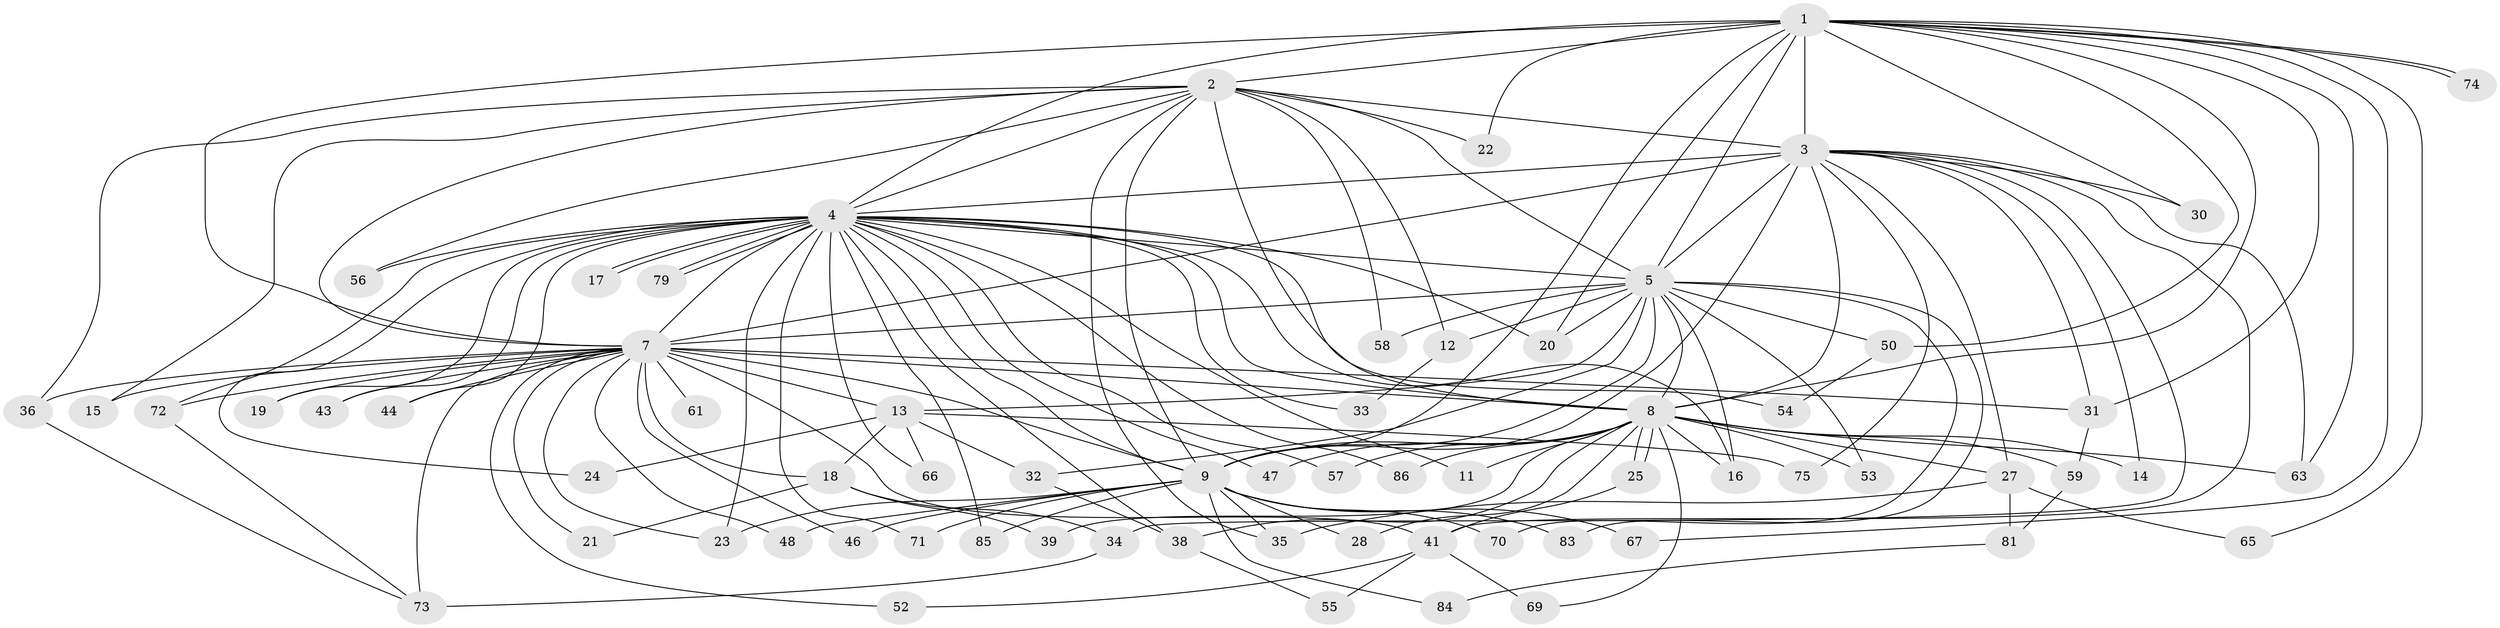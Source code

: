 // Generated by graph-tools (version 1.1) at 2025/51/02/27/25 19:51:43]
// undirected, 67 vertices, 155 edges
graph export_dot {
graph [start="1"]
  node [color=gray90,style=filled];
  1 [super="+40"];
  2 [super="+49"];
  3 [super="+6"];
  4 [super="+82"];
  5 [super="+77"];
  7 [super="+10"];
  8 [super="+60"];
  9 [super="+45"];
  11;
  12;
  13;
  14;
  15;
  16 [super="+26"];
  17;
  18 [super="+42"];
  19 [super="+76"];
  20 [super="+37"];
  21;
  22;
  23 [super="+29"];
  24;
  25;
  27 [super="+51"];
  28;
  30;
  31 [super="+68"];
  32 [super="+80"];
  33;
  34;
  35;
  36 [super="+87"];
  38;
  39;
  41 [super="+62"];
  43;
  44;
  46;
  47;
  48;
  50;
  52;
  53;
  54;
  55;
  56;
  57;
  58;
  59;
  61;
  63 [super="+64"];
  65;
  66;
  67;
  69;
  70;
  71;
  72;
  73 [super="+78"];
  74;
  75;
  79;
  81;
  83;
  84;
  85;
  86;
  1 -- 2;
  1 -- 3 [weight=2];
  1 -- 4;
  1 -- 5;
  1 -- 7 [weight=3];
  1 -- 8;
  1 -- 9;
  1 -- 22;
  1 -- 30;
  1 -- 50;
  1 -- 63;
  1 -- 65;
  1 -- 74;
  1 -- 74;
  1 -- 67;
  1 -- 31;
  1 -- 20;
  2 -- 3 [weight=2];
  2 -- 4;
  2 -- 5;
  2 -- 7 [weight=2];
  2 -- 8;
  2 -- 9;
  2 -- 12;
  2 -- 15;
  2 -- 22;
  2 -- 36;
  2 -- 56;
  2 -- 58;
  2 -- 35;
  3 -- 4 [weight=2];
  3 -- 5 [weight=2];
  3 -- 7 [weight=4];
  3 -- 8 [weight=2];
  3 -- 9 [weight=2];
  3 -- 27 [weight=2];
  3 -- 30;
  3 -- 31;
  3 -- 75;
  3 -- 34;
  3 -- 41;
  3 -- 14;
  3 -- 63;
  4 -- 5 [weight=2];
  4 -- 7 [weight=3];
  4 -- 8;
  4 -- 9;
  4 -- 11;
  4 -- 16;
  4 -- 17;
  4 -- 17;
  4 -- 19;
  4 -- 20;
  4 -- 23;
  4 -- 24;
  4 -- 33;
  4 -- 38;
  4 -- 43;
  4 -- 44;
  4 -- 47;
  4 -- 54;
  4 -- 56;
  4 -- 57;
  4 -- 66;
  4 -- 71;
  4 -- 72;
  4 -- 79;
  4 -- 79;
  4 -- 85;
  4 -- 86;
  5 -- 7 [weight=2];
  5 -- 8;
  5 -- 9;
  5 -- 12;
  5 -- 13;
  5 -- 16;
  5 -- 20;
  5 -- 32;
  5 -- 50;
  5 -- 53;
  5 -- 58;
  5 -- 70;
  5 -- 83;
  7 -- 8 [weight=2];
  7 -- 9 [weight=3];
  7 -- 15;
  7 -- 18 [weight=2];
  7 -- 19 [weight=2];
  7 -- 36;
  7 -- 41;
  7 -- 43;
  7 -- 44;
  7 -- 46;
  7 -- 52;
  7 -- 61 [weight=2];
  7 -- 72;
  7 -- 13;
  7 -- 48;
  7 -- 21;
  7 -- 31;
  7 -- 73;
  7 -- 23;
  8 -- 9;
  8 -- 11;
  8 -- 14;
  8 -- 25;
  8 -- 25;
  8 -- 27;
  8 -- 28;
  8 -- 38;
  8 -- 39;
  8 -- 47;
  8 -- 53;
  8 -- 57;
  8 -- 59 [weight=2];
  8 -- 63;
  8 -- 69;
  8 -- 86;
  8 -- 16;
  9 -- 23;
  9 -- 28;
  9 -- 35;
  9 -- 46;
  9 -- 48;
  9 -- 67;
  9 -- 70;
  9 -- 71;
  9 -- 84;
  9 -- 85;
  9 -- 83;
  12 -- 33;
  13 -- 24;
  13 -- 32;
  13 -- 66;
  13 -- 75;
  13 -- 18;
  18 -- 21;
  18 -- 34;
  18 -- 39;
  25 -- 41;
  27 -- 35;
  27 -- 65;
  27 -- 81;
  31 -- 59;
  32 -- 38;
  34 -- 73;
  36 -- 73;
  38 -- 55;
  41 -- 52;
  41 -- 55;
  41 -- 69;
  50 -- 54;
  59 -- 81;
  72 -- 73;
  81 -- 84;
}
